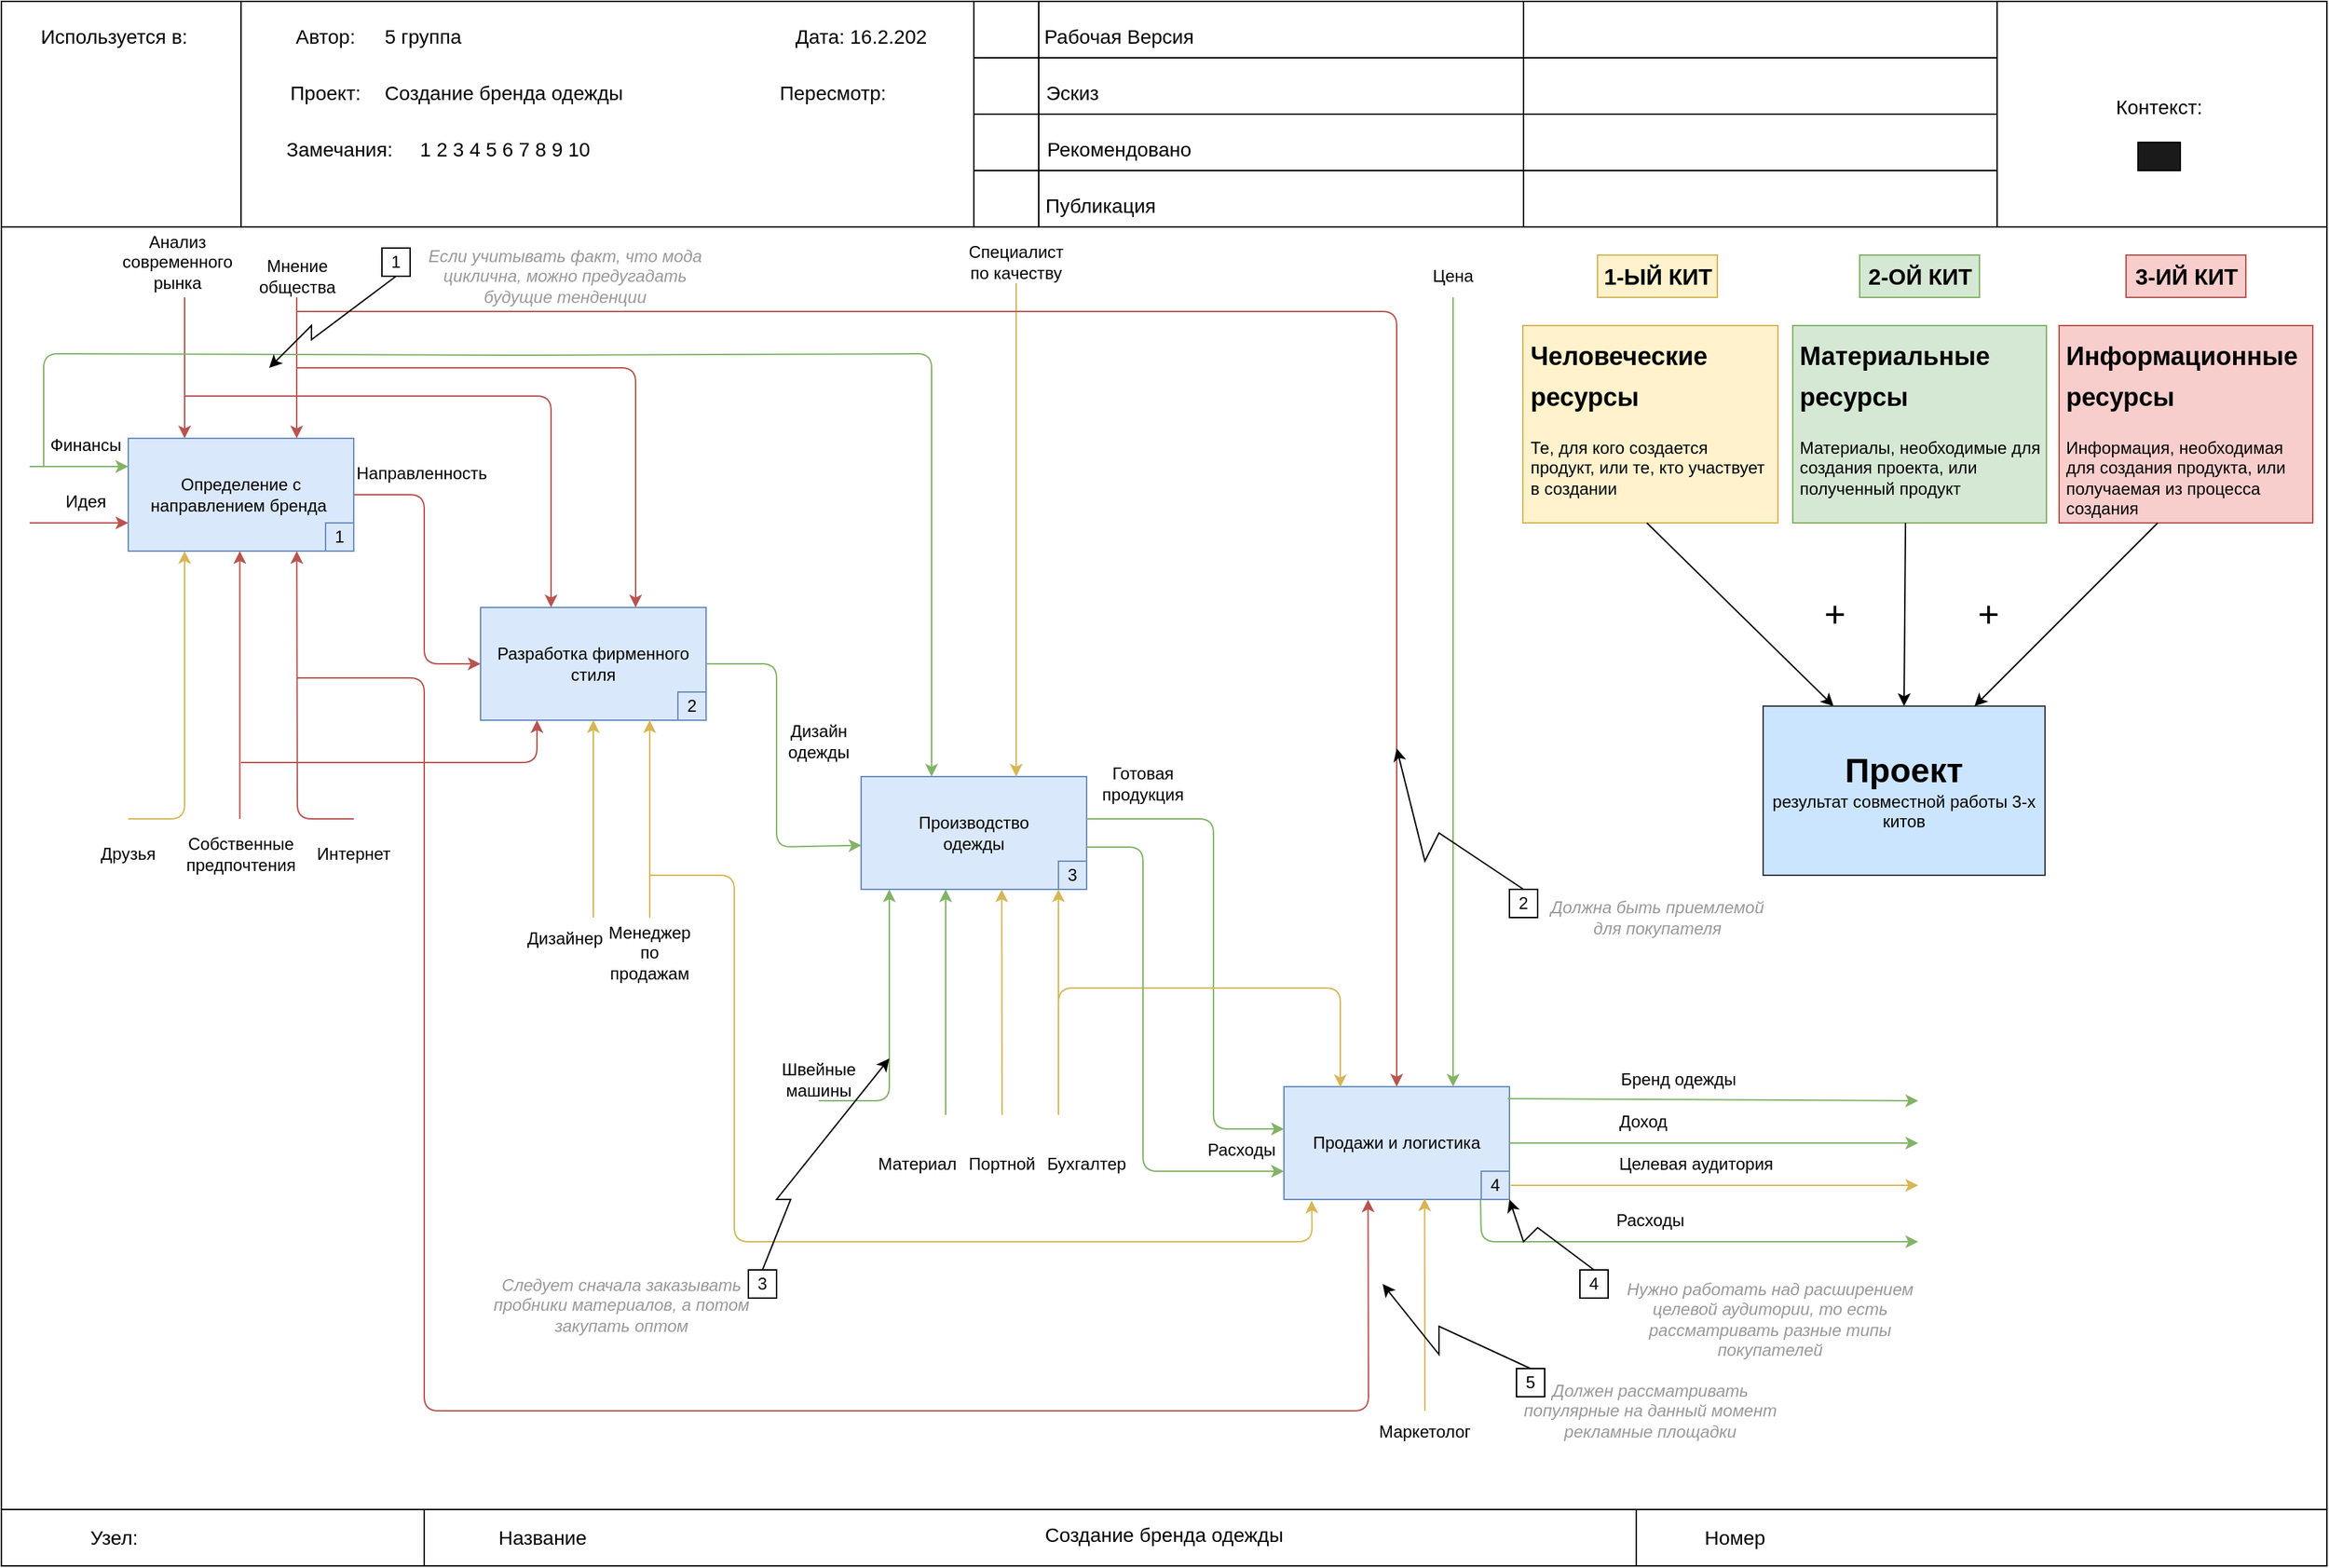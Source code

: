 <mxfile version="23.1.5" type="device">
  <diagram name="Страница — 1" id="XEbJruYfq7PjaxfaN8Qj">
    <mxGraphModel dx="2261" dy="1915" grid="1" gridSize="10" guides="1" tooltips="1" connect="1" arrows="1" fold="1" page="1" pageScale="1" pageWidth="827" pageHeight="1169" math="0" shadow="0">
      <root>
        <mxCell id="0" />
        <mxCell id="1" parent="0" />
        <mxCell id="1Xk3TkObRtZK_aOqon2_-1" value="" style="swimlane;startSize=160;" parent="1" vertex="1">
          <mxGeometry x="-90" y="-300" width="1650" height="1110" as="geometry" />
        </mxCell>
        <mxCell id="1Xk3TkObRtZK_aOqon2_-2" value="" style="endArrow=none;html=1;rounded=0;" parent="1Xk3TkObRtZK_aOqon2_-1" source="1Xk3TkObRtZK_aOqon2_-1" edge="1">
          <mxGeometry width="50" height="50" relative="1" as="geometry">
            <mxPoint x="100" y="50" as="sourcePoint" />
            <mxPoint x="150" as="targetPoint" />
          </mxGeometry>
        </mxCell>
        <mxCell id="1Xk3TkObRtZK_aOqon2_-3" value="" style="endArrow=none;html=1;rounded=0;" parent="1Xk3TkObRtZK_aOqon2_-1" edge="1">
          <mxGeometry width="50" height="50" relative="1" as="geometry">
            <mxPoint x="170" y="160" as="sourcePoint" />
            <mxPoint x="169.998" as="targetPoint" />
          </mxGeometry>
        </mxCell>
        <mxCell id="1Xk3TkObRtZK_aOqon2_-4" value="&lt;font style=&quot;font-size: 14px;&quot;&gt;Используется в:&lt;/font&gt;" style="text;strokeColor=none;align=center;fillColor=none;html=1;verticalAlign=middle;whiteSpace=wrap;rounded=0;" parent="1Xk3TkObRtZK_aOqon2_-1" vertex="1">
          <mxGeometry x="10" width="140" height="50" as="geometry" />
        </mxCell>
        <mxCell id="1Xk3TkObRtZK_aOqon2_-5" value="&lt;font style=&quot;font-size: 14px;&quot;&gt;Автор:&lt;/font&gt;" style="text;strokeColor=none;align=center;fillColor=none;html=1;verticalAlign=middle;whiteSpace=wrap;rounded=0;" parent="1Xk3TkObRtZK_aOqon2_-1" vertex="1">
          <mxGeometry x="200" y="10" width="60" height="30" as="geometry" />
        </mxCell>
        <mxCell id="1Xk3TkObRtZK_aOqon2_-6" value="&lt;font style=&quot;font-size: 14px;&quot;&gt;Проект:&lt;/font&gt;" style="text;strokeColor=none;align=center;fillColor=none;html=1;verticalAlign=middle;whiteSpace=wrap;rounded=0;" parent="1Xk3TkObRtZK_aOqon2_-1" vertex="1">
          <mxGeometry x="200" y="50" width="60" height="30" as="geometry" />
        </mxCell>
        <mxCell id="1Xk3TkObRtZK_aOqon2_-7" value="&lt;font style=&quot;font-size: 14px;&quot;&gt;Замечания:&amp;nbsp; &amp;nbsp; &amp;nbsp;1 2 3 4 5 6 7 8 9 10&lt;/font&gt;" style="text;strokeColor=none;align=center;fillColor=none;html=1;verticalAlign=middle;whiteSpace=wrap;rounded=0;" parent="1Xk3TkObRtZK_aOqon2_-1" vertex="1">
          <mxGeometry x="200" y="90" width="220" height="30" as="geometry" />
        </mxCell>
        <mxCell id="1Xk3TkObRtZK_aOqon2_-8" value="&lt;span style=&quot;font-size: 14px;&quot;&gt;5 группа&lt;/span&gt;" style="text;strokeColor=none;align=left;fillColor=none;html=1;verticalAlign=middle;whiteSpace=wrap;rounded=0;" parent="1Xk3TkObRtZK_aOqon2_-1" vertex="1">
          <mxGeometry x="270" y="10" width="60" height="30" as="geometry" />
        </mxCell>
        <mxCell id="1Xk3TkObRtZK_aOqon2_-9" value="&lt;font style=&quot;font-size: 14px;&quot;&gt;Создание бренда одежды&lt;/font&gt;" style="text;strokeColor=none;align=left;fillColor=none;html=1;verticalAlign=middle;whiteSpace=wrap;rounded=0;" parent="1Xk3TkObRtZK_aOqon2_-1" vertex="1">
          <mxGeometry x="270" y="50" width="180" height="30" as="geometry" />
        </mxCell>
        <mxCell id="1Xk3TkObRtZK_aOqon2_-10" value="" style="endArrow=none;html=1;rounded=0;entryX=0.5;entryY=0;entryDx=0;entryDy=0;" parent="1Xk3TkObRtZK_aOqon2_-1" edge="1">
          <mxGeometry width="50" height="50" relative="1" as="geometry">
            <mxPoint x="690" y="160" as="sourcePoint" />
            <mxPoint x="690" as="targetPoint" />
          </mxGeometry>
        </mxCell>
        <mxCell id="1Xk3TkObRtZK_aOqon2_-11" value="&lt;font style=&quot;font-size: 14px;&quot;&gt;&lt;font style=&quot;font-size: 14px;&quot;&gt;Дата: 16.2.202&lt;/font&gt;&lt;/font&gt;" style="text;strokeColor=none;align=center;fillColor=none;html=1;verticalAlign=middle;whiteSpace=wrap;rounded=0;" parent="1Xk3TkObRtZK_aOqon2_-1" vertex="1">
          <mxGeometry x="530" y="10" width="160" height="30" as="geometry" />
        </mxCell>
        <mxCell id="1Xk3TkObRtZK_aOqon2_-12" value="&lt;font style=&quot;font-size: 14px;&quot;&gt;Пересмотр:&lt;/font&gt;" style="text;strokeColor=none;align=center;fillColor=none;html=1;verticalAlign=middle;whiteSpace=wrap;rounded=0;" parent="1Xk3TkObRtZK_aOqon2_-1" vertex="1">
          <mxGeometry x="530" y="50" width="120" height="30" as="geometry" />
        </mxCell>
        <mxCell id="1Xk3TkObRtZK_aOqon2_-13" value="" style="endArrow=none;html=1;rounded=0;" parent="1Xk3TkObRtZK_aOqon2_-1" edge="1">
          <mxGeometry width="50" height="50" relative="1" as="geometry">
            <mxPoint x="736" y="160" as="sourcePoint" />
            <mxPoint x="736" as="targetPoint" />
          </mxGeometry>
        </mxCell>
        <mxCell id="1Xk3TkObRtZK_aOqon2_-14" value="" style="endArrow=none;html=1;rounded=0;" parent="1Xk3TkObRtZK_aOqon2_-1" edge="1">
          <mxGeometry width="50" height="50" relative="1" as="geometry">
            <mxPoint x="1416" y="160" as="sourcePoint" />
            <mxPoint x="1416" as="targetPoint" />
          </mxGeometry>
        </mxCell>
        <mxCell id="1Xk3TkObRtZK_aOqon2_-15" value="" style="rounded=0;whiteSpace=wrap;html=1;fillColor=#1A1A1A;" parent="1Xk3TkObRtZK_aOqon2_-1" vertex="1">
          <mxGeometry x="1516" y="100" width="30" height="20" as="geometry" />
        </mxCell>
        <mxCell id="1Xk3TkObRtZK_aOqon2_-16" value="&lt;font style=&quot;font-size: 14px;&quot;&gt;Контекст:&lt;/font&gt;" style="text;strokeColor=none;align=center;fillColor=none;html=1;verticalAlign=middle;whiteSpace=wrap;rounded=0;" parent="1Xk3TkObRtZK_aOqon2_-1" vertex="1">
          <mxGeometry x="1501" y="60" width="60" height="30" as="geometry" />
        </mxCell>
        <mxCell id="1Xk3TkObRtZK_aOqon2_-17" value="" style="endArrow=none;html=1;rounded=0;exitX=1;exitY=1;exitDx=0;exitDy=0;" parent="1Xk3TkObRtZK_aOqon2_-1" source="1Xk3TkObRtZK_aOqon2_-11" edge="1">
          <mxGeometry width="50" height="50" relative="1" as="geometry">
            <mxPoint x="696" y="40" as="sourcePoint" />
            <mxPoint x="1416" y="40" as="targetPoint" />
          </mxGeometry>
        </mxCell>
        <mxCell id="1Xk3TkObRtZK_aOqon2_-18" value="" style="endArrow=none;html=1;rounded=0;" parent="1Xk3TkObRtZK_aOqon2_-1" edge="1">
          <mxGeometry width="50" height="50" relative="1" as="geometry">
            <mxPoint x="690" y="80" as="sourcePoint" />
            <mxPoint x="1416" y="80" as="targetPoint" />
          </mxGeometry>
        </mxCell>
        <mxCell id="1Xk3TkObRtZK_aOqon2_-19" value="" style="endArrow=none;html=1;rounded=0;" parent="1Xk3TkObRtZK_aOqon2_-1" edge="1">
          <mxGeometry width="50" height="50" relative="1" as="geometry">
            <mxPoint x="690" y="120" as="sourcePoint" />
            <mxPoint x="1416" y="120" as="targetPoint" />
          </mxGeometry>
        </mxCell>
        <mxCell id="1Xk3TkObRtZK_aOqon2_-20" value="&lt;font style=&quot;font-size: 14px;&quot;&gt;Рабочая Версия&amp;nbsp;&lt;/font&gt;" style="text;strokeColor=none;align=center;fillColor=none;html=1;verticalAlign=middle;whiteSpace=wrap;rounded=0;" parent="1Xk3TkObRtZK_aOqon2_-1" vertex="1">
          <mxGeometry x="720" y="10" width="150" height="30" as="geometry" />
        </mxCell>
        <mxCell id="1Xk3TkObRtZK_aOqon2_-21" value="&lt;font style=&quot;font-size: 14px;&quot;&gt;Эскиз&lt;/font&gt;" style="text;strokeColor=none;align=center;fillColor=none;html=1;verticalAlign=middle;whiteSpace=wrap;rounded=0;" parent="1Xk3TkObRtZK_aOqon2_-1" vertex="1">
          <mxGeometry x="690" y="50" width="140" height="30" as="geometry" />
        </mxCell>
        <mxCell id="1Xk3TkObRtZK_aOqon2_-22" value="&lt;font style=&quot;font-size: 14px;&quot;&gt;Рекомендовано&lt;/font&gt;" style="text;strokeColor=none;align=left;fillColor=none;html=1;verticalAlign=middle;whiteSpace=wrap;rounded=0;" parent="1Xk3TkObRtZK_aOqon2_-1" vertex="1">
          <mxGeometry x="740" y="90" width="60" height="30" as="geometry" />
        </mxCell>
        <mxCell id="1Xk3TkObRtZK_aOqon2_-23" value="&lt;font style=&quot;font-size: 14px;&quot;&gt;Публикация&lt;/font&gt;" style="text;strokeColor=none;align=center;fillColor=none;html=1;verticalAlign=middle;whiteSpace=wrap;rounded=0;" parent="1Xk3TkObRtZK_aOqon2_-1" vertex="1">
          <mxGeometry x="750" y="130" width="60" height="30" as="geometry" />
        </mxCell>
        <mxCell id="1Xk3TkObRtZK_aOqon2_-24" style="edgeStyle=orthogonalEdgeStyle;rounded=0;orthogonalLoop=1;jettySize=auto;html=1;exitX=0.5;exitY=1;exitDx=0;exitDy=0;" parent="1Xk3TkObRtZK_aOqon2_-1" source="1Xk3TkObRtZK_aOqon2_-22" target="1Xk3TkObRtZK_aOqon2_-22" edge="1">
          <mxGeometry relative="1" as="geometry" />
        </mxCell>
        <mxCell id="1Xk3TkObRtZK_aOqon2_-25" value="" style="endArrow=none;html=1;rounded=0;" parent="1Xk3TkObRtZK_aOqon2_-1" edge="1">
          <mxGeometry width="50" height="50" relative="1" as="geometry">
            <mxPoint x="1080" y="160" as="sourcePoint" />
            <mxPoint x="1080" as="targetPoint" />
          </mxGeometry>
        </mxCell>
        <mxCell id="1Xk3TkObRtZK_aOqon2_-30" value="" style="shape=table;startSize=0;container=1;collapsible=0;childLayout=tableLayout;" parent="1Xk3TkObRtZK_aOqon2_-1" vertex="1">
          <mxGeometry y="1070" width="1650" height="40" as="geometry" />
        </mxCell>
        <mxCell id="1Xk3TkObRtZK_aOqon2_-31" value="" style="shape=tableRow;horizontal=0;startSize=0;swimlaneHead=0;swimlaneBody=0;strokeColor=inherit;top=0;left=0;bottom=0;right=0;collapsible=0;dropTarget=0;fillColor=none;points=[[0,0.5],[1,0.5]];portConstraint=eastwest;" parent="1Xk3TkObRtZK_aOqon2_-30" vertex="1">
          <mxGeometry width="1650" height="40" as="geometry" />
        </mxCell>
        <mxCell id="1Xk3TkObRtZK_aOqon2_-32" value="" style="shape=partialRectangle;html=1;whiteSpace=wrap;connectable=0;strokeColor=inherit;overflow=hidden;fillColor=none;top=0;left=0;bottom=0;right=0;pointerEvents=1;" parent="1Xk3TkObRtZK_aOqon2_-31" vertex="1">
          <mxGeometry width="300" height="40" as="geometry">
            <mxRectangle width="300" height="40" as="alternateBounds" />
          </mxGeometry>
        </mxCell>
        <mxCell id="1Xk3TkObRtZK_aOqon2_-33" value="" style="shape=partialRectangle;html=1;whiteSpace=wrap;connectable=0;strokeColor=inherit;overflow=hidden;fillColor=none;top=0;left=0;bottom=0;right=0;pointerEvents=1;" parent="1Xk3TkObRtZK_aOqon2_-31" vertex="1">
          <mxGeometry x="300" width="860" height="40" as="geometry">
            <mxRectangle width="860" height="40" as="alternateBounds" />
          </mxGeometry>
        </mxCell>
        <mxCell id="1Xk3TkObRtZK_aOqon2_-34" value="" style="shape=partialRectangle;html=1;whiteSpace=wrap;connectable=0;strokeColor=inherit;overflow=hidden;fillColor=none;top=0;left=0;bottom=0;right=0;pointerEvents=1;" parent="1Xk3TkObRtZK_aOqon2_-31" vertex="1">
          <mxGeometry x="1160" width="490" height="40" as="geometry">
            <mxRectangle width="490" height="40" as="alternateBounds" />
          </mxGeometry>
        </mxCell>
        <mxCell id="1Xk3TkObRtZK_aOqon2_-35" value="&lt;font style=&quot;font-size: 14px;&quot;&gt;Узел:&lt;/font&gt;" style="text;strokeColor=none;align=center;fillColor=none;html=1;verticalAlign=middle;whiteSpace=wrap;rounded=0;" parent="1Xk3TkObRtZK_aOqon2_-1" vertex="1">
          <mxGeometry x="50" y="1075" width="60" height="30" as="geometry" />
        </mxCell>
        <mxCell id="1Xk3TkObRtZK_aOqon2_-36" value="&lt;font style=&quot;font-size: 14px;&quot;&gt;Название&lt;/font&gt;" style="text;strokeColor=none;align=center;fillColor=none;html=1;verticalAlign=middle;whiteSpace=wrap;rounded=0;" parent="1Xk3TkObRtZK_aOqon2_-1" vertex="1">
          <mxGeometry x="354" y="1075" width="60" height="30" as="geometry" />
        </mxCell>
        <mxCell id="1Xk3TkObRtZK_aOqon2_-37" value="&lt;font style=&quot;font-size: 14px;&quot;&gt;Создание бренда одежды&lt;/font&gt;" style="text;strokeColor=none;align=center;fillColor=none;html=1;verticalAlign=middle;whiteSpace=wrap;rounded=0;" parent="1Xk3TkObRtZK_aOqon2_-1" vertex="1">
          <mxGeometry x="640" y="1075" width="370" height="25" as="geometry" />
        </mxCell>
        <mxCell id="1Xk3TkObRtZK_aOqon2_-38" value="&lt;font style=&quot;font-size: 14px;&quot;&gt;Номер&lt;/font&gt;" style="text;strokeColor=none;align=center;fillColor=none;html=1;verticalAlign=middle;whiteSpace=wrap;rounded=0;" parent="1Xk3TkObRtZK_aOqon2_-1" vertex="1">
          <mxGeometry x="1200" y="1075" width="60" height="30" as="geometry" />
        </mxCell>
        <mxCell id="1Xk3TkObRtZK_aOqon2_-127" value="Разработка фирменного стиля" style="rounded=0;whiteSpace=wrap;html=1;fillColor=#dae8fc;strokeColor=#6c8ebf;" parent="1Xk3TkObRtZK_aOqon2_-1" vertex="1">
          <mxGeometry x="340" y="430" width="160" height="80" as="geometry" />
        </mxCell>
        <mxCell id="1Xk3TkObRtZK_aOqon2_-118" value="" style="endArrow=classic;html=1;rounded=1;curved=0;fillColor=#f8cecc;strokeColor=#b85450;" parent="1Xk3TkObRtZK_aOqon2_-1" edge="1">
          <mxGeometry width="50" height="50" relative="1" as="geometry">
            <mxPoint x="130" y="210" as="sourcePoint" />
            <mxPoint x="130" y="310" as="targetPoint" />
          </mxGeometry>
        </mxCell>
        <mxCell id="1Xk3TkObRtZK_aOqon2_-116" value="Определение с направлением бренда&amp;nbsp;" style="rounded=0;whiteSpace=wrap;html=1;fillColor=#dae8fc;strokeColor=#6c8ebf;" parent="1Xk3TkObRtZK_aOqon2_-1" vertex="1">
          <mxGeometry x="90" y="310" width="160" height="80" as="geometry" />
        </mxCell>
        <mxCell id="1Xk3TkObRtZK_aOqon2_-171" value="" style="endArrow=classic;html=1;rounded=0;fillColor=#d5e8d4;strokeColor=#82b366;" parent="1Xk3TkObRtZK_aOqon2_-1" edge="1">
          <mxGeometry width="50" height="50" relative="1" as="geometry">
            <mxPoint x="20" y="330" as="sourcePoint" />
            <mxPoint x="90" y="330" as="targetPoint" />
          </mxGeometry>
        </mxCell>
        <mxCell id="1Xk3TkObRtZK_aOqon2_-172" value="Идея" style="text;html=1;strokeColor=none;fillColor=none;align=center;verticalAlign=middle;whiteSpace=wrap;rounded=0;" parent="1Xk3TkObRtZK_aOqon2_-1" vertex="1">
          <mxGeometry x="30" y="340" width="60" height="30" as="geometry" />
        </mxCell>
        <mxCell id="1Xk3TkObRtZK_aOqon2_-173" value="" style="endArrow=classic;html=1;rounded=0;fillColor=#f8cecc;strokeColor=#b85450;" parent="1Xk3TkObRtZK_aOqon2_-1" edge="1">
          <mxGeometry width="50" height="50" relative="1" as="geometry">
            <mxPoint x="20" y="370" as="sourcePoint" />
            <mxPoint x="90" y="370" as="targetPoint" />
          </mxGeometry>
        </mxCell>
        <mxCell id="1Xk3TkObRtZK_aOqon2_-174" value="Финансы" style="text;html=1;strokeColor=none;fillColor=none;align=center;verticalAlign=middle;whiteSpace=wrap;rounded=0;" parent="1Xk3TkObRtZK_aOqon2_-1" vertex="1">
          <mxGeometry x="30" y="300" width="60" height="30" as="geometry" />
        </mxCell>
        <mxCell id="1Xk3TkObRtZK_aOqon2_-177" value="Анализ современного рынка" style="text;html=1;strokeColor=none;fillColor=none;align=center;verticalAlign=middle;whiteSpace=wrap;rounded=0;" parent="1Xk3TkObRtZK_aOqon2_-1" vertex="1">
          <mxGeometry x="80" y="170" width="90" height="30" as="geometry" />
        </mxCell>
        <mxCell id="1Xk3TkObRtZK_aOqon2_-178" value="" style="endArrow=classic;html=1;rounded=0;fillColor=#f8cecc;strokeColor=#b85450;" parent="1Xk3TkObRtZK_aOqon2_-1" edge="1">
          <mxGeometry width="50" height="50" relative="1" as="geometry">
            <mxPoint x="209.52" y="210" as="sourcePoint" />
            <mxPoint x="209.52" y="310" as="targetPoint" />
          </mxGeometry>
        </mxCell>
        <mxCell id="1Xk3TkObRtZK_aOqon2_-179" value="Мнение общества" style="text;html=1;strokeColor=none;fillColor=none;align=center;verticalAlign=middle;whiteSpace=wrap;rounded=0;" parent="1Xk3TkObRtZK_aOqon2_-1" vertex="1">
          <mxGeometry x="180" y="180" width="60" height="30" as="geometry" />
        </mxCell>
        <mxCell id="1Xk3TkObRtZK_aOqon2_-180" value="" style="endArrow=classic;html=1;rounded=1;curved=0;fillColor=#fff2cc;strokeColor=#d6b656;" parent="1Xk3TkObRtZK_aOqon2_-1" edge="1">
          <mxGeometry width="50" height="50" relative="1" as="geometry">
            <mxPoint x="90" y="580" as="sourcePoint" />
            <mxPoint x="130" y="390" as="targetPoint" />
            <Array as="points">
              <mxPoint x="130" y="580" />
            </Array>
          </mxGeometry>
        </mxCell>
        <mxCell id="1Xk3TkObRtZK_aOqon2_-181" value="Друзья" style="text;html=1;strokeColor=none;fillColor=none;align=center;verticalAlign=middle;whiteSpace=wrap;rounded=0;" parent="1Xk3TkObRtZK_aOqon2_-1" vertex="1">
          <mxGeometry x="60" y="590" width="60" height="30" as="geometry" />
        </mxCell>
        <mxCell id="1Xk3TkObRtZK_aOqon2_-183" value="" style="endArrow=classic;html=1;rounded=1;curved=0;fillColor=#f8cecc;strokeColor=#b85450;" parent="1Xk3TkObRtZK_aOqon2_-1" edge="1">
          <mxGeometry width="50" height="50" relative="1" as="geometry">
            <mxPoint x="250" y="580" as="sourcePoint" />
            <mxPoint x="209.58" y="390" as="targetPoint" />
            <Array as="points">
              <mxPoint x="210" y="580" />
            </Array>
          </mxGeometry>
        </mxCell>
        <mxCell id="1Xk3TkObRtZK_aOqon2_-187" value="Интернет" style="text;html=1;strokeColor=none;fillColor=none;align=center;verticalAlign=middle;whiteSpace=wrap;rounded=0;" parent="1Xk3TkObRtZK_aOqon2_-1" vertex="1">
          <mxGeometry x="220" y="590" width="60" height="30" as="geometry" />
        </mxCell>
        <mxCell id="1Xk3TkObRtZK_aOqon2_-188" value="" style="endArrow=classic;html=1;rounded=0;fillColor=#f8cecc;strokeColor=#b85450;" parent="1Xk3TkObRtZK_aOqon2_-1" edge="1">
          <mxGeometry width="50" height="50" relative="1" as="geometry">
            <mxPoint x="169.17" y="580" as="sourcePoint" />
            <mxPoint x="169.17" y="390" as="targetPoint" />
          </mxGeometry>
        </mxCell>
        <mxCell id="1Xk3TkObRtZK_aOqon2_-189" value="Собственные предпочтения" style="text;html=1;strokeColor=none;fillColor=none;align=center;verticalAlign=middle;whiteSpace=wrap;rounded=0;" parent="1Xk3TkObRtZK_aOqon2_-1" vertex="1">
          <mxGeometry x="140" y="590" width="60" height="30" as="geometry" />
        </mxCell>
        <mxCell id="1Xk3TkObRtZK_aOqon2_-191" value="" style="endArrow=classic;html=1;rounded=1;entryX=0;entryY=0.5;entryDx=0;entryDy=0;curved=0;fillColor=#f8cecc;strokeColor=#b85450;" parent="1Xk3TkObRtZK_aOqon2_-1" target="1Xk3TkObRtZK_aOqon2_-127" edge="1">
          <mxGeometry width="50" height="50" relative="1" as="geometry">
            <mxPoint x="250" y="350" as="sourcePoint" />
            <mxPoint x="300" y="300" as="targetPoint" />
            <Array as="points">
              <mxPoint x="300" y="350" />
              <mxPoint x="300" y="410" />
              <mxPoint x="300" y="470" />
            </Array>
          </mxGeometry>
        </mxCell>
        <mxCell id="1Xk3TkObRtZK_aOqon2_-192" value="" style="endArrow=classic;html=1;rounded=1;curved=0;entryX=0.25;entryY=0;entryDx=0;entryDy=0;fillColor=#f8cecc;strokeColor=#b85450;" parent="1Xk3TkObRtZK_aOqon2_-1" edge="1">
          <mxGeometry width="50" height="50" relative="1" as="geometry">
            <mxPoint x="210" y="260" as="sourcePoint" />
            <mxPoint x="450" y="430" as="targetPoint" />
            <Array as="points">
              <mxPoint x="450" y="260" />
            </Array>
          </mxGeometry>
        </mxCell>
        <mxCell id="1Xk3TkObRtZK_aOqon2_-193" value="" style="endArrow=classic;html=1;rounded=1;entryX=0.75;entryY=0;entryDx=0;entryDy=0;curved=0;fillColor=#f8cecc;strokeColor=#b85450;" parent="1Xk3TkObRtZK_aOqon2_-1" edge="1">
          <mxGeometry width="50" height="50" relative="1" as="geometry">
            <mxPoint x="130" y="280" as="sourcePoint" />
            <mxPoint x="390" y="430" as="targetPoint" />
            <Array as="points">
              <mxPoint x="130" y="280" />
              <mxPoint x="230" y="280" />
              <mxPoint x="390" y="280" />
            </Array>
          </mxGeometry>
        </mxCell>
        <mxCell id="1Xk3TkObRtZK_aOqon2_-194" value="" style="endArrow=classic;html=1;rounded=1;curved=0;entryX=0.25;entryY=1;entryDx=0;entryDy=0;fillColor=#f8cecc;strokeColor=#b85450;" parent="1Xk3TkObRtZK_aOqon2_-1" target="1Xk3TkObRtZK_aOqon2_-127" edge="1">
          <mxGeometry width="50" height="50" relative="1" as="geometry">
            <mxPoint x="170" y="540" as="sourcePoint" />
            <mxPoint x="410" y="510" as="targetPoint" />
            <Array as="points">
              <mxPoint x="380" y="540" />
            </Array>
          </mxGeometry>
        </mxCell>
        <mxCell id="1Xk3TkObRtZK_aOqon2_-195" value="" style="endArrow=classic;html=1;rounded=0;fillColor=#fff2cc;strokeColor=#d6b656;" parent="1Xk3TkObRtZK_aOqon2_-1" edge="1">
          <mxGeometry width="50" height="50" relative="1" as="geometry">
            <mxPoint x="420" y="650" as="sourcePoint" />
            <mxPoint x="420" y="510" as="targetPoint" />
          </mxGeometry>
        </mxCell>
        <mxCell id="1Xk3TkObRtZK_aOqon2_-196" value="Дизайнер" style="text;html=1;strokeColor=none;fillColor=none;align=center;verticalAlign=middle;whiteSpace=wrap;rounded=0;" parent="1Xk3TkObRtZK_aOqon2_-1" vertex="1">
          <mxGeometry x="370" y="650" width="60" height="30" as="geometry" />
        </mxCell>
        <mxCell id="1Xk3TkObRtZK_aOqon2_-197" value="" style="endArrow=classic;html=1;rounded=0;fillColor=#fff2cc;strokeColor=#d6b656;" parent="1Xk3TkObRtZK_aOqon2_-1" edge="1">
          <mxGeometry width="50" height="50" relative="1" as="geometry">
            <mxPoint x="460" y="510" as="sourcePoint" />
            <mxPoint x="460" y="510" as="targetPoint" />
            <Array as="points">
              <mxPoint x="460" y="650" />
            </Array>
          </mxGeometry>
        </mxCell>
        <mxCell id="1Xk3TkObRtZK_aOqon2_-198" value="Менеджер по продажам" style="text;html=1;strokeColor=none;fillColor=none;align=center;verticalAlign=middle;whiteSpace=wrap;rounded=0;" parent="1Xk3TkObRtZK_aOqon2_-1" vertex="1">
          <mxGeometry x="430" y="660" width="60" height="30" as="geometry" />
        </mxCell>
        <mxCell id="1Xk3TkObRtZK_aOqon2_-201" value="Направленность&amp;nbsp;" style="text;html=1;strokeColor=none;fillColor=none;align=center;verticalAlign=middle;whiteSpace=wrap;rounded=0;" parent="1Xk3TkObRtZK_aOqon2_-1" vertex="1">
          <mxGeometry x="270" y="320" width="60" height="30" as="geometry" />
        </mxCell>
        <mxCell id="1Xk3TkObRtZK_aOqon2_-115" value="Производство&lt;br&gt;одежды" style="rounded=0;whiteSpace=wrap;html=1;fillColor=#dae8fc;strokeColor=#6c8ebf;" parent="1Xk3TkObRtZK_aOqon2_-1" vertex="1">
          <mxGeometry x="610" y="550" width="160" height="80" as="geometry" />
        </mxCell>
        <mxCell id="1Xk3TkObRtZK_aOqon2_-203" value="" style="endArrow=classic;html=1;rounded=1;entryX=0.001;entryY=0.61;entryDx=0;entryDy=0;curved=0;exitX=1;exitY=0.5;exitDx=0;exitDy=0;entryPerimeter=0;fillColor=#d5e8d4;strokeColor=#82b366;" parent="1Xk3TkObRtZK_aOqon2_-1" source="1Xk3TkObRtZK_aOqon2_-127" target="1Xk3TkObRtZK_aOqon2_-115" edge="1">
          <mxGeometry width="50" height="50" relative="1" as="geometry">
            <mxPoint x="500" y="480" as="sourcePoint" />
            <mxPoint x="604" y="600" as="targetPoint" />
            <Array as="points">
              <mxPoint x="550" y="470" />
              <mxPoint x="550" y="540" />
              <mxPoint x="550" y="560" />
              <mxPoint x="550" y="600" />
            </Array>
          </mxGeometry>
        </mxCell>
        <mxCell id="1Xk3TkObRtZK_aOqon2_-204" value="Дизайн одежды" style="text;html=1;strokeColor=none;fillColor=none;align=center;verticalAlign=middle;whiteSpace=wrap;rounded=0;" parent="1Xk3TkObRtZK_aOqon2_-1" vertex="1">
          <mxGeometry x="550" y="510" width="60" height="30" as="geometry" />
        </mxCell>
        <mxCell id="1Xk3TkObRtZK_aOqon2_-205" value="" style="endArrow=classic;html=1;rounded=1;curved=0;fillColor=#d5e8d4;strokeColor=#82b366;" parent="1Xk3TkObRtZK_aOqon2_-1" edge="1">
          <mxGeometry width="50" height="50" relative="1" as="geometry">
            <mxPoint x="30" y="330" as="sourcePoint" />
            <mxPoint x="660" y="550" as="targetPoint" />
            <Array as="points">
              <mxPoint x="30" y="250" />
              <mxPoint x="370" y="250.99" />
              <mxPoint x="660" y="250" />
            </Array>
          </mxGeometry>
        </mxCell>
        <mxCell id="1Xk3TkObRtZK_aOqon2_-206" value="" style="endArrow=classic;html=1;rounded=0;fillColor=#fff2cc;strokeColor=#d6b656;" parent="1Xk3TkObRtZK_aOqon2_-1" edge="1">
          <mxGeometry width="50" height="50" relative="1" as="geometry">
            <mxPoint x="710" y="790" as="sourcePoint" />
            <mxPoint x="709.76" y="630" as="targetPoint" />
          </mxGeometry>
        </mxCell>
        <mxCell id="1Xk3TkObRtZK_aOqon2_-207" value="Портной" style="text;html=1;strokeColor=none;fillColor=none;align=center;verticalAlign=middle;whiteSpace=wrap;rounded=0;" parent="1Xk3TkObRtZK_aOqon2_-1" vertex="1">
          <mxGeometry x="680" y="810" width="60" height="30" as="geometry" />
        </mxCell>
        <mxCell id="1Xk3TkObRtZK_aOqon2_-208" value="" style="endArrow=classic;html=1;rounded=0;entryX=0;entryY=1;entryDx=0;entryDy=0;fillColor=#fff2cc;strokeColor=#d6b656;" parent="1Xk3TkObRtZK_aOqon2_-1" target="LBI3mMcfmEepGS83Ov2B-108" edge="1">
          <mxGeometry width="50" height="50" relative="1" as="geometry">
            <mxPoint x="750" y="790" as="sourcePoint" />
            <mxPoint x="790" y="640" as="targetPoint" />
          </mxGeometry>
        </mxCell>
        <mxCell id="1Xk3TkObRtZK_aOqon2_-209" value="Бухгалтер" style="text;html=1;strokeColor=none;fillColor=none;align=center;verticalAlign=middle;whiteSpace=wrap;rounded=0;" parent="1Xk3TkObRtZK_aOqon2_-1" vertex="1">
          <mxGeometry x="740" y="810" width="60" height="30" as="geometry" />
        </mxCell>
        <mxCell id="1Xk3TkObRtZK_aOqon2_-210" value="" style="endArrow=classic;html=1;rounded=0;entryX=0.75;entryY=0;entryDx=0;entryDy=0;exitX=0.5;exitY=1;exitDx=0;exitDy=0;fillColor=#fff2cc;strokeColor=#d6b656;" parent="1Xk3TkObRtZK_aOqon2_-1" source="1Xk3TkObRtZK_aOqon2_-212" edge="1">
          <mxGeometry width="50" height="50" relative="1" as="geometry">
            <mxPoint x="720" y="250" as="sourcePoint" />
            <mxPoint x="720" y="550" as="targetPoint" />
          </mxGeometry>
        </mxCell>
        <mxCell id="1Xk3TkObRtZK_aOqon2_-212" value="Специалист по качеству" style="text;html=1;strokeColor=none;fillColor=none;align=center;verticalAlign=middle;whiteSpace=wrap;rounded=0;" parent="1Xk3TkObRtZK_aOqon2_-1" vertex="1">
          <mxGeometry x="690" y="170" width="60" height="30" as="geometry" />
        </mxCell>
        <mxCell id="1Xk3TkObRtZK_aOqon2_-215" value="" style="endArrow=classic;html=1;rounded=0;fillColor=#d5e8d4;strokeColor=#82b366;" parent="1Xk3TkObRtZK_aOqon2_-1" edge="1">
          <mxGeometry width="50" height="50" relative="1" as="geometry">
            <mxPoint x="670" y="790" as="sourcePoint" />
            <mxPoint x="670" y="630" as="targetPoint" />
          </mxGeometry>
        </mxCell>
        <mxCell id="1Xk3TkObRtZK_aOqon2_-216" value="Материал" style="text;html=1;strokeColor=none;fillColor=none;align=center;verticalAlign=middle;whiteSpace=wrap;rounded=0;" parent="1Xk3TkObRtZK_aOqon2_-1" vertex="1">
          <mxGeometry x="620" y="810" width="60" height="30" as="geometry" />
        </mxCell>
        <mxCell id="1Xk3TkObRtZK_aOqon2_-218" value="" style="endArrow=classic;html=1;rounded=1;curved=0;fillColor=#d5e8d4;strokeColor=#82b366;" parent="1Xk3TkObRtZK_aOqon2_-1" edge="1">
          <mxGeometry width="50" height="50" relative="1" as="geometry">
            <mxPoint x="580" y="780" as="sourcePoint" />
            <mxPoint x="630" y="630" as="targetPoint" />
            <Array as="points">
              <mxPoint x="630" y="780" />
            </Array>
          </mxGeometry>
        </mxCell>
        <mxCell id="1Xk3TkObRtZK_aOqon2_-219" value="Швейные машины" style="text;html=1;strokeColor=none;fillColor=none;align=center;verticalAlign=middle;whiteSpace=wrap;rounded=0;" parent="1Xk3TkObRtZK_aOqon2_-1" vertex="1">
          <mxGeometry x="550" y="750" width="60" height="30" as="geometry" />
        </mxCell>
        <mxCell id="1Xk3TkObRtZK_aOqon2_-142" value="Продажи и логистика" style="rounded=0;whiteSpace=wrap;html=1;fillColor=#dae8fc;strokeColor=#6c8ebf;" parent="1Xk3TkObRtZK_aOqon2_-1" vertex="1">
          <mxGeometry x="910" y="770" width="160" height="80" as="geometry" />
        </mxCell>
        <mxCell id="1Xk3TkObRtZK_aOqon2_-220" value="" style="endArrow=classic;html=1;rounded=1;curved=0;fillColor=#d5e8d4;strokeColor=#82b366;" parent="1Xk3TkObRtZK_aOqon2_-1" edge="1">
          <mxGeometry width="50" height="50" relative="1" as="geometry">
            <mxPoint x="770" y="580" as="sourcePoint" />
            <mxPoint x="910" y="800" as="targetPoint" />
            <Array as="points">
              <mxPoint x="860" y="580" />
              <mxPoint x="860" y="660" />
              <mxPoint x="860" y="800" />
            </Array>
          </mxGeometry>
        </mxCell>
        <mxCell id="1Xk3TkObRtZK_aOqon2_-223" value="Готовая продукция" style="text;html=1;strokeColor=none;fillColor=none;align=center;verticalAlign=middle;whiteSpace=wrap;rounded=0;" parent="1Xk3TkObRtZK_aOqon2_-1" vertex="1">
          <mxGeometry x="780" y="540" width="60" height="30" as="geometry" />
        </mxCell>
        <mxCell id="1Xk3TkObRtZK_aOqon2_-227" value="" style="endArrow=classic;html=1;rounded=1;entryX=0.123;entryY=1.01;entryDx=0;entryDy=0;curved=0;entryPerimeter=0;fillColor=#fff2cc;strokeColor=#d6b656;" parent="1Xk3TkObRtZK_aOqon2_-1" target="1Xk3TkObRtZK_aOqon2_-142" edge="1">
          <mxGeometry width="50" height="50" relative="1" as="geometry">
            <mxPoint x="460" y="620" as="sourcePoint" />
            <mxPoint x="925.08" y="788" as="targetPoint" />
            <Array as="points">
              <mxPoint x="520" y="620" />
              <mxPoint x="520" y="880" />
              <mxPoint x="690" y="880" />
              <mxPoint x="930" y="880" />
            </Array>
          </mxGeometry>
        </mxCell>
        <mxCell id="1Xk3TkObRtZK_aOqon2_-228" value="" style="endArrow=classic;html=1;rounded=0;entryX=0.624;entryY=0.991;entryDx=0;entryDy=0;entryPerimeter=0;exitX=0.5;exitY=0;exitDx=0;exitDy=0;fillColor=#fff2cc;strokeColor=#d6b656;" parent="1Xk3TkObRtZK_aOqon2_-1" source="1Xk3TkObRtZK_aOqon2_-229" target="1Xk3TkObRtZK_aOqon2_-142" edge="1">
          <mxGeometry width="50" height="50" relative="1" as="geometry">
            <mxPoint x="1010" y="995" as="sourcePoint" />
            <mxPoint x="1020" y="850" as="targetPoint" />
          </mxGeometry>
        </mxCell>
        <mxCell id="1Xk3TkObRtZK_aOqon2_-229" value="Маркетолог" style="text;html=1;strokeColor=none;fillColor=none;align=center;verticalAlign=middle;whiteSpace=wrap;rounded=0;" parent="1Xk3TkObRtZK_aOqon2_-1" vertex="1">
          <mxGeometry x="980" y="1000" width="60" height="30" as="geometry" />
        </mxCell>
        <mxCell id="1Xk3TkObRtZK_aOqon2_-230" value="" style="endArrow=classic;html=1;rounded=1;entryX=0.5;entryY=0;entryDx=0;entryDy=0;curved=0;endSize=6;fillColor=#f8cecc;strokeColor=#b85450;" parent="1Xk3TkObRtZK_aOqon2_-1" target="1Xk3TkObRtZK_aOqon2_-142" edge="1">
          <mxGeometry width="50" height="50" relative="1" as="geometry">
            <mxPoint x="210" y="220" as="sourcePoint" />
            <mxPoint x="980" y="770" as="targetPoint" />
            <Array as="points">
              <mxPoint x="990" y="220" />
            </Array>
          </mxGeometry>
        </mxCell>
        <mxCell id="1Xk3TkObRtZK_aOqon2_-231" value="" style="endArrow=classic;html=1;rounded=0;entryX=0.75;entryY=0;entryDx=0;entryDy=0;exitX=0.5;exitY=1;exitDx=0;exitDy=0;fillColor=#d5e8d4;strokeColor=#82b366;" parent="1Xk3TkObRtZK_aOqon2_-1" source="1Xk3TkObRtZK_aOqon2_-232" edge="1">
          <mxGeometry width="50" height="50" relative="1" as="geometry">
            <mxPoint x="1030" y="220" as="sourcePoint" />
            <mxPoint x="1030" y="770" as="targetPoint" />
          </mxGeometry>
        </mxCell>
        <mxCell id="1Xk3TkObRtZK_aOqon2_-232" value="Цена" style="text;html=1;strokeColor=none;fillColor=none;align=center;verticalAlign=middle;whiteSpace=wrap;rounded=0;" parent="1Xk3TkObRtZK_aOqon2_-1" vertex="1">
          <mxGeometry x="1000" y="180" width="60" height="30" as="geometry" />
        </mxCell>
        <mxCell id="1Xk3TkObRtZK_aOqon2_-233" value="" style="endArrow=classic;html=1;rounded=1;entryX=0.25;entryY=0.005;entryDx=0;entryDy=0;curved=0;entryPerimeter=0;fillColor=#fff2cc;strokeColor=#d6b656;" parent="1Xk3TkObRtZK_aOqon2_-1" target="1Xk3TkObRtZK_aOqon2_-142" edge="1">
          <mxGeometry width="50" height="50" relative="1" as="geometry">
            <mxPoint x="750" y="770" as="sourcePoint" />
            <mxPoint x="840" y="720" as="targetPoint" />
            <Array as="points">
              <mxPoint x="750" y="700" />
              <mxPoint x="870" y="700" />
              <mxPoint x="950" y="700" />
            </Array>
          </mxGeometry>
        </mxCell>
        <mxCell id="1Xk3TkObRtZK_aOqon2_-234" value="" style="endArrow=classic;html=1;rounded=1;entryX=0.373;entryY=1.001;entryDx=0;entryDy=0;curved=0;entryPerimeter=0;fillColor=#f8cecc;strokeColor=#b85450;" parent="1Xk3TkObRtZK_aOqon2_-1" target="1Xk3TkObRtZK_aOqon2_-142" edge="1">
          <mxGeometry width="50" height="50" relative="1" as="geometry">
            <mxPoint x="210" y="480" as="sourcePoint" />
            <mxPoint x="270" y="430" as="targetPoint" />
            <Array as="points">
              <mxPoint x="300" y="480" />
              <mxPoint x="300" y="1000" />
              <mxPoint x="970" y="1000" />
            </Array>
          </mxGeometry>
        </mxCell>
        <mxCell id="1Xk3TkObRtZK_aOqon2_-235" value="" style="endArrow=classic;html=1;rounded=0;exitX=0.992;exitY=0.106;exitDx=0;exitDy=0;exitPerimeter=0;fillColor=#d5e8d4;strokeColor=#82b366;" parent="1Xk3TkObRtZK_aOqon2_-1" source="1Xk3TkObRtZK_aOqon2_-142" edge="1">
          <mxGeometry width="50" height="50" relative="1" as="geometry">
            <mxPoint x="1080" y="780" as="sourcePoint" />
            <mxPoint x="1360" y="780" as="targetPoint" />
          </mxGeometry>
        </mxCell>
        <mxCell id="1Xk3TkObRtZK_aOqon2_-236" value="Бренд одежды" style="text;html=1;strokeColor=none;fillColor=none;align=center;verticalAlign=middle;whiteSpace=wrap;rounded=0;" parent="1Xk3TkObRtZK_aOqon2_-1" vertex="1">
          <mxGeometry x="1140" y="750" width="100" height="30" as="geometry" />
        </mxCell>
        <mxCell id="1Xk3TkObRtZK_aOqon2_-237" value="" style="endArrow=classic;html=1;rounded=0;exitX=1;exitY=0.5;exitDx=0;exitDy=0;fillColor=#d5e8d4;strokeColor=#82b366;" parent="1Xk3TkObRtZK_aOqon2_-1" source="1Xk3TkObRtZK_aOqon2_-142" edge="1">
          <mxGeometry width="50" height="50" relative="1" as="geometry">
            <mxPoint x="1080" y="810" as="sourcePoint" />
            <mxPoint x="1360" y="810" as="targetPoint" />
          </mxGeometry>
        </mxCell>
        <mxCell id="1Xk3TkObRtZK_aOqon2_-238" value="Доход" style="text;html=1;strokeColor=none;fillColor=none;align=center;verticalAlign=middle;whiteSpace=wrap;rounded=0;" parent="1Xk3TkObRtZK_aOqon2_-1" vertex="1">
          <mxGeometry x="1140" y="780" width="50" height="30" as="geometry" />
        </mxCell>
        <mxCell id="1Xk3TkObRtZK_aOqon2_-240" value="" style="endArrow=classic;html=1;rounded=0;exitX=1.006;exitY=0.875;exitDx=0;exitDy=0;exitPerimeter=0;fillColor=#fff2cc;strokeColor=#d6b656;" parent="1Xk3TkObRtZK_aOqon2_-1" source="1Xk3TkObRtZK_aOqon2_-142" edge="1">
          <mxGeometry width="50" height="50" relative="1" as="geometry">
            <mxPoint x="1080" y="835" as="sourcePoint" />
            <mxPoint x="1360" y="840" as="targetPoint" />
          </mxGeometry>
        </mxCell>
        <mxCell id="1Xk3TkObRtZK_aOqon2_-241" value="Целевая аудитория" style="text;html=1;strokeColor=none;fillColor=none;align=center;verticalAlign=middle;whiteSpace=wrap;rounded=0;" parent="1Xk3TkObRtZK_aOqon2_-1" vertex="1">
          <mxGeometry x="1140" y="810" width="125" height="30" as="geometry" />
        </mxCell>
        <mxCell id="1Xk3TkObRtZK_aOqon2_-243" value="" style="endArrow=classic;html=1;rounded=1;entryX=0;entryY=0.75;entryDx=0;entryDy=0;curved=0;fillColor=#d5e8d4;strokeColor=#82b366;" parent="1Xk3TkObRtZK_aOqon2_-1" target="1Xk3TkObRtZK_aOqon2_-142" edge="1">
          <mxGeometry width="50" height="50" relative="1" as="geometry">
            <mxPoint x="770" y="600" as="sourcePoint" />
            <mxPoint x="857" y="580" as="targetPoint" />
            <Array as="points">
              <mxPoint x="810" y="600" />
              <mxPoint x="810" y="830" />
            </Array>
          </mxGeometry>
        </mxCell>
        <mxCell id="1Xk3TkObRtZK_aOqon2_-244" value="Расходы" style="text;html=1;strokeColor=none;fillColor=none;align=center;verticalAlign=middle;whiteSpace=wrap;rounded=0;" parent="1Xk3TkObRtZK_aOqon2_-1" vertex="1">
          <mxGeometry x="850" y="800" width="60" height="30" as="geometry" />
        </mxCell>
        <mxCell id="1Xk3TkObRtZK_aOqon2_-245" value="" style="endArrow=classic;html=1;rounded=1;curved=0;exitX=0.872;exitY=1.003;exitDx=0;exitDy=0;exitPerimeter=0;fillColor=#d5e8d4;strokeColor=#82b366;" parent="1Xk3TkObRtZK_aOqon2_-1" source="1Xk3TkObRtZK_aOqon2_-142" edge="1">
          <mxGeometry width="50" height="50" relative="1" as="geometry">
            <mxPoint x="1072.727" y="860" as="sourcePoint" />
            <mxPoint x="1360" y="880" as="targetPoint" />
            <Array as="points">
              <mxPoint x="1050" y="880" />
            </Array>
          </mxGeometry>
        </mxCell>
        <mxCell id="1Xk3TkObRtZK_aOqon2_-247" value="Расходы" style="text;html=1;strokeColor=none;fillColor=none;align=center;verticalAlign=middle;whiteSpace=wrap;rounded=0;" parent="1Xk3TkObRtZK_aOqon2_-1" vertex="1">
          <mxGeometry x="1130" y="850" width="80" height="30" as="geometry" />
        </mxCell>
        <mxCell id="LBI3mMcfmEepGS83Ov2B-102" value="1" style="whiteSpace=wrap;html=1;aspect=fixed;fillColor=#dae8fc;strokeColor=#6c8ebf;" parent="1Xk3TkObRtZK_aOqon2_-1" vertex="1">
          <mxGeometry x="230" y="370" width="20" height="20" as="geometry" />
        </mxCell>
        <mxCell id="LBI3mMcfmEepGS83Ov2B-103" value="2" style="whiteSpace=wrap;html=1;aspect=fixed;fillColor=#dae8fc;strokeColor=#6c8ebf;" parent="1Xk3TkObRtZK_aOqon2_-1" vertex="1">
          <mxGeometry x="480" y="490" width="20" height="20" as="geometry" />
        </mxCell>
        <mxCell id="LBI3mMcfmEepGS83Ov2B-108" value="3" style="whiteSpace=wrap;html=1;aspect=fixed;fillColor=#dae8fc;strokeColor=#6c8ebf;" parent="1Xk3TkObRtZK_aOqon2_-1" vertex="1">
          <mxGeometry x="750" y="610" width="20" height="20" as="geometry" />
        </mxCell>
        <mxCell id="LBI3mMcfmEepGS83Ov2B-113" value="4" style="whiteSpace=wrap;html=1;aspect=fixed;fillColor=#dae8fc;strokeColor=#6c8ebf;" parent="1Xk3TkObRtZK_aOqon2_-1" vertex="1">
          <mxGeometry x="1050" y="830" width="20" height="20" as="geometry" />
        </mxCell>
        <mxCell id="LBI3mMcfmEepGS83Ov2B-114" value="&lt;h1 style=&quot;border-color: var(--border-color);&quot;&gt;&lt;font style=&quot;border-color: var(--border-color); font-size: 18px;&quot;&gt;Человеческие ресурсы&lt;/font&gt;&lt;/h1&gt;&lt;h1&gt;&lt;div style=&quot;border-color: var(--border-color); font-size: 12px; font-weight: 400;&quot;&gt;Те, для кого создается продукт, или те, кто участвует в создании&lt;/div&gt;&lt;/h1&gt;" style="text;html=1;spacing=5;spacingTop=-20;whiteSpace=wrap;overflow=hidden;rounded=0;fillColor=#fff2cc;strokeColor=#d6b656;" parent="1Xk3TkObRtZK_aOqon2_-1" vertex="1">
          <mxGeometry x="1079.5" y="230" width="181" height="140" as="geometry" />
        </mxCell>
        <mxCell id="LBI3mMcfmEepGS83Ov2B-116" value="&lt;h1 style=&quot;border-color: var(--border-color);&quot;&gt;&lt;font style=&quot;border-color: var(--border-color); font-size: 18px;&quot;&gt;Материальные ресурсы&lt;/font&gt;&lt;/h1&gt;&lt;h1&gt;&lt;div style=&quot;border-color: var(--border-color); font-size: 12px; font-weight: 400;&quot;&gt;Материалы, необходимые для создания проекта, или полученный продукт&lt;/div&gt;&lt;/h1&gt;" style="text;html=1;spacing=5;spacingTop=-20;whiteSpace=wrap;overflow=hidden;rounded=0;fillColor=#d5e8d4;strokeColor=#82b366;" parent="1Xk3TkObRtZK_aOqon2_-1" vertex="1">
          <mxGeometry x="1271" y="230" width="180" height="140" as="geometry" />
        </mxCell>
        <mxCell id="LBI3mMcfmEepGS83Ov2B-115" value="&lt;h1 style=&quot;border-color: var(--border-color);&quot;&gt;&lt;font style=&quot;border-color: var(--border-color); font-size: 18px;&quot;&gt;Информационные ресурсы&lt;/font&gt;&lt;/h1&gt;&lt;h1&gt;&lt;div style=&quot;border-color: var(--border-color); font-size: 12px; font-weight: 400;&quot;&gt;Информация, необходимая для создания продукта, или получаемая из процесса создания&lt;/div&gt;&lt;/h1&gt;" style="text;html=1;spacing=5;spacingTop=-20;whiteSpace=wrap;overflow=hidden;rounded=0;fillColor=#f8cecc;strokeColor=#b85450;" parent="1Xk3TkObRtZK_aOqon2_-1" vertex="1">
          <mxGeometry x="1460" y="230" width="180" height="140" as="geometry" />
        </mxCell>
        <mxCell id="ZFV8rfFCDM1VtcNpgzlx-2" value="&lt;i&gt;&lt;font color=&quot;#999999&quot;&gt;Нужно работать над расширением целевой аудитории, то есть рассматривать разные типы покупателей&lt;/font&gt;&lt;/i&gt;" style="text;html=1;align=center;verticalAlign=middle;whiteSpace=wrap;rounded=0;" parent="1Xk3TkObRtZK_aOqon2_-1" vertex="1">
          <mxGeometry x="1140" y="910" width="230" height="50" as="geometry" />
        </mxCell>
        <mxCell id="ZFV8rfFCDM1VtcNpgzlx-3" value="4" style="whiteSpace=wrap;html=1;aspect=fixed;" parent="1Xk3TkObRtZK_aOqon2_-1" vertex="1">
          <mxGeometry x="1120" y="900" width="20" height="20" as="geometry" />
        </mxCell>
        <mxCell id="ZFV8rfFCDM1VtcNpgzlx-5" value="&lt;i&gt;&lt;font color=&quot;#999999&quot;&gt;Должен рассматривать популярные на данный момент рекламные площадки&lt;/font&gt;&lt;/i&gt;" style="text;html=1;align=center;verticalAlign=middle;whiteSpace=wrap;rounded=0;" parent="1Xk3TkObRtZK_aOqon2_-1" vertex="1">
          <mxGeometry x="1075" y="980" width="190" height="40" as="geometry" />
        </mxCell>
        <mxCell id="ZFV8rfFCDM1VtcNpgzlx-6" value="5" style="whiteSpace=wrap;html=1;aspect=fixed;" parent="1Xk3TkObRtZK_aOqon2_-1" vertex="1">
          <mxGeometry x="1075" y="970" width="20" height="20" as="geometry" />
        </mxCell>
        <mxCell id="ZFV8rfFCDM1VtcNpgzlx-8" value="&lt;i&gt;&lt;font color=&quot;#999999&quot;&gt;Должна быть приемлемой для покупателя&lt;/font&gt;&lt;/i&gt;" style="text;html=1;align=center;verticalAlign=middle;whiteSpace=wrap;rounded=0;" parent="1Xk3TkObRtZK_aOqon2_-1" vertex="1">
          <mxGeometry x="1095" y="640" width="160" height="20" as="geometry" />
        </mxCell>
        <mxCell id="ZFV8rfFCDM1VtcNpgzlx-10" value="2" style="whiteSpace=wrap;html=1;aspect=fixed;" parent="1Xk3TkObRtZK_aOqon2_-1" vertex="1">
          <mxGeometry x="1070" y="630" width="20" height="20" as="geometry" />
        </mxCell>
        <mxCell id="ZFV8rfFCDM1VtcNpgzlx-12" value="&lt;i&gt;&lt;font color=&quot;#999999&quot;&gt;Следует сначала заказывать пробники материалов, а потом закупать оптом&lt;/font&gt;&lt;/i&gt;" style="text;html=1;align=center;verticalAlign=middle;whiteSpace=wrap;rounded=0;" parent="1Xk3TkObRtZK_aOqon2_-1" vertex="1">
          <mxGeometry x="340" y="880" width="200" height="90" as="geometry" />
        </mxCell>
        <mxCell id="ZFV8rfFCDM1VtcNpgzlx-13" value="3" style="whiteSpace=wrap;html=1;aspect=fixed;" parent="1Xk3TkObRtZK_aOqon2_-1" vertex="1">
          <mxGeometry x="530" y="900" width="20" height="20" as="geometry" />
        </mxCell>
        <mxCell id="ZFV8rfFCDM1VtcNpgzlx-15" value="&lt;i&gt;&lt;font color=&quot;#999999&quot;&gt;Если учитывать факт, что мода циклична, можно предугадать будущие тенденции&lt;/font&gt;&lt;/i&gt;" style="text;html=1;align=center;verticalAlign=middle;whiteSpace=wrap;rounded=0;" parent="1Xk3TkObRtZK_aOqon2_-1" vertex="1">
          <mxGeometry x="300" y="170" width="200" height="50" as="geometry" />
        </mxCell>
        <mxCell id="ZFV8rfFCDM1VtcNpgzlx-16" value="1" style="whiteSpace=wrap;html=1;aspect=fixed;" parent="1Xk3TkObRtZK_aOqon2_-1" vertex="1">
          <mxGeometry x="270" y="175" width="20" height="20" as="geometry" />
        </mxCell>
        <mxCell id="JIw2B1q3Y7hgcVSHU6yh-1" value="&lt;b style=&quot;border-color: var(--border-color); font-size: 16px;&quot;&gt;1-ЫЙ КИТ&lt;/b&gt;" style="text;html=1;align=center;verticalAlign=middle;whiteSpace=wrap;rounded=0;fillColor=#fff2cc;strokeColor=#d6b656;" vertex="1" parent="1Xk3TkObRtZK_aOqon2_-1">
          <mxGeometry x="1132.5" y="180" width="85" height="30" as="geometry" />
        </mxCell>
        <mxCell id="JIw2B1q3Y7hgcVSHU6yh-2" value="&lt;b style=&quot;border-color: var(--border-color); font-size: 16px;&quot;&gt;2-ОЙ КИТ&lt;/b&gt;" style="text;html=1;align=center;verticalAlign=middle;whiteSpace=wrap;rounded=0;fillColor=#d5e8d4;strokeColor=#82b366;" vertex="1" parent="1Xk3TkObRtZK_aOqon2_-1">
          <mxGeometry x="1318.5" y="180" width="85" height="30" as="geometry" />
        </mxCell>
        <mxCell id="JIw2B1q3Y7hgcVSHU6yh-3" value="&lt;b style=&quot;border-color: var(--border-color); font-size: 16px;&quot;&gt;3-ИЙ КИТ&lt;/b&gt;" style="text;html=1;align=center;verticalAlign=middle;whiteSpace=wrap;rounded=0;fillColor=#f8cecc;strokeColor=#b85450;" vertex="1" parent="1Xk3TkObRtZK_aOqon2_-1">
          <mxGeometry x="1507.5" y="180" width="85" height="30" as="geometry" />
        </mxCell>
        <mxCell id="JIw2B1q3Y7hgcVSHU6yh-5" value="" style="endArrow=classic;html=1;rounded=0;entryX=0.25;entryY=0;entryDx=0;entryDy=0;" edge="1" parent="1Xk3TkObRtZK_aOqon2_-1" target="JIw2B1q3Y7hgcVSHU6yh-11">
          <mxGeometry width="50" height="50" relative="1" as="geometry">
            <mxPoint x="1167.5" y="370" as="sourcePoint" />
            <mxPoint x="1310" y="500" as="targetPoint" />
          </mxGeometry>
        </mxCell>
        <mxCell id="JIw2B1q3Y7hgcVSHU6yh-9" value="" style="endArrow=classic;html=1;rounded=0;entryX=0.5;entryY=0;entryDx=0;entryDy=0;" edge="1" parent="1Xk3TkObRtZK_aOqon2_-1" target="JIw2B1q3Y7hgcVSHU6yh-11">
          <mxGeometry width="50" height="50" relative="1" as="geometry">
            <mxPoint x="1351" y="370" as="sourcePoint" />
            <mxPoint x="1350" y="500" as="targetPoint" />
          </mxGeometry>
        </mxCell>
        <mxCell id="JIw2B1q3Y7hgcVSHU6yh-11" value="&lt;font style=&quot;&quot;&gt;&lt;font style=&quot;font-weight: bold; font-size: 24px;&quot;&gt;Проект&lt;/font&gt;&lt;br&gt;результат совместной работы 3-х китов&lt;br&gt;&lt;/font&gt;" style="rounded=0;whiteSpace=wrap;html=1;fillColor=#cce5ff;strokeColor=#36393d;" vertex="1" parent="1Xk3TkObRtZK_aOqon2_-1">
          <mxGeometry x="1250" y="500" width="200" height="120" as="geometry" />
        </mxCell>
        <mxCell id="JIw2B1q3Y7hgcVSHU6yh-12" value="&lt;font style=&quot;font-size: 26px;&quot;&gt;+&lt;/font&gt;" style="text;html=1;align=center;verticalAlign=middle;whiteSpace=wrap;rounded=0;" vertex="1" parent="1Xk3TkObRtZK_aOqon2_-1">
          <mxGeometry x="1271" y="420" width="60" height="30" as="geometry" />
        </mxCell>
        <mxCell id="JIw2B1q3Y7hgcVSHU6yh-13" value="&lt;font style=&quot;font-size: 26px;&quot;&gt;+&lt;/font&gt;" style="text;html=1;align=center;verticalAlign=middle;whiteSpace=wrap;rounded=0;" vertex="1" parent="1Xk3TkObRtZK_aOqon2_-1">
          <mxGeometry x="1380" y="420" width="60" height="30" as="geometry" />
        </mxCell>
        <mxCell id="ZFV8rfFCDM1VtcNpgzlx-4" value="" style="endArrow=classic;html=1;rounded=0;exitX=0.5;exitY=0;exitDx=0;exitDy=0;" parent="1" source="ZFV8rfFCDM1VtcNpgzlx-3" edge="1">
          <mxGeometry width="50" height="50" relative="1" as="geometry">
            <mxPoint x="1180" y="530" as="sourcePoint" />
            <mxPoint x="980" y="550" as="targetPoint" />
            <Array as="points">
              <mxPoint x="1000" y="570" />
              <mxPoint x="990" y="580" />
            </Array>
          </mxGeometry>
        </mxCell>
        <mxCell id="ZFV8rfFCDM1VtcNpgzlx-7" value="" style="endArrow=classic;html=1;rounded=0;exitX=0.5;exitY=0;exitDx=0;exitDy=0;" parent="1" source="ZFV8rfFCDM1VtcNpgzlx-6" edge="1">
          <mxGeometry width="50" height="50" relative="1" as="geometry">
            <mxPoint x="1090" y="570" as="sourcePoint" />
            <mxPoint x="890" y="610" as="targetPoint" />
            <Array as="points">
              <mxPoint x="930" y="640" />
              <mxPoint x="930" y="660" />
            </Array>
          </mxGeometry>
        </mxCell>
        <mxCell id="ZFV8rfFCDM1VtcNpgzlx-11" value="" style="endArrow=classic;html=1;rounded=0;exitX=0.5;exitY=0;exitDx=0;exitDy=0;" parent="1" source="ZFV8rfFCDM1VtcNpgzlx-10" edge="1">
          <mxGeometry width="50" height="50" relative="1" as="geometry">
            <mxPoint x="870" y="270" as="sourcePoint" />
            <mxPoint x="900" y="230" as="targetPoint" />
            <Array as="points">
              <mxPoint x="930" y="290" />
              <mxPoint x="920" y="310" />
            </Array>
          </mxGeometry>
        </mxCell>
        <mxCell id="ZFV8rfFCDM1VtcNpgzlx-14" value="" style="endArrow=classic;html=1;rounded=0;exitX=0.5;exitY=0;exitDx=0;exitDy=0;" parent="1" source="ZFV8rfFCDM1VtcNpgzlx-13" edge="1">
          <mxGeometry width="50" height="50" relative="1" as="geometry">
            <mxPoint x="580" y="620" as="sourcePoint" />
            <mxPoint x="540" y="450" as="targetPoint" />
            <Array as="points">
              <mxPoint x="470" y="550" />
              <mxPoint x="460" y="550" />
            </Array>
          </mxGeometry>
        </mxCell>
        <mxCell id="ZFV8rfFCDM1VtcNpgzlx-17" value="" style="endArrow=classic;html=1;rounded=0;exitX=0.5;exitY=1;exitDx=0;exitDy=0;" parent="1" source="ZFV8rfFCDM1VtcNpgzlx-16" edge="1">
          <mxGeometry width="50" height="50" relative="1" as="geometry">
            <mxPoint x="650" y="260" as="sourcePoint" />
            <mxPoint x="100" y="-40" as="targetPoint" />
            <Array as="points">
              <mxPoint x="130" y="-60" />
              <mxPoint x="130" y="-70" />
            </Array>
          </mxGeometry>
        </mxCell>
        <mxCell id="JIw2B1q3Y7hgcVSHU6yh-6" value="" style="endArrow=classic;html=1;rounded=0;entryX=0.75;entryY=0;entryDx=0;entryDy=0;" edge="1" parent="1" target="JIw2B1q3Y7hgcVSHU6yh-11">
          <mxGeometry width="50" height="50" relative="1" as="geometry">
            <mxPoint x="1440" y="70" as="sourcePoint" />
            <mxPoint x="1280" y="200" as="targetPoint" />
          </mxGeometry>
        </mxCell>
      </root>
    </mxGraphModel>
  </diagram>
</mxfile>
